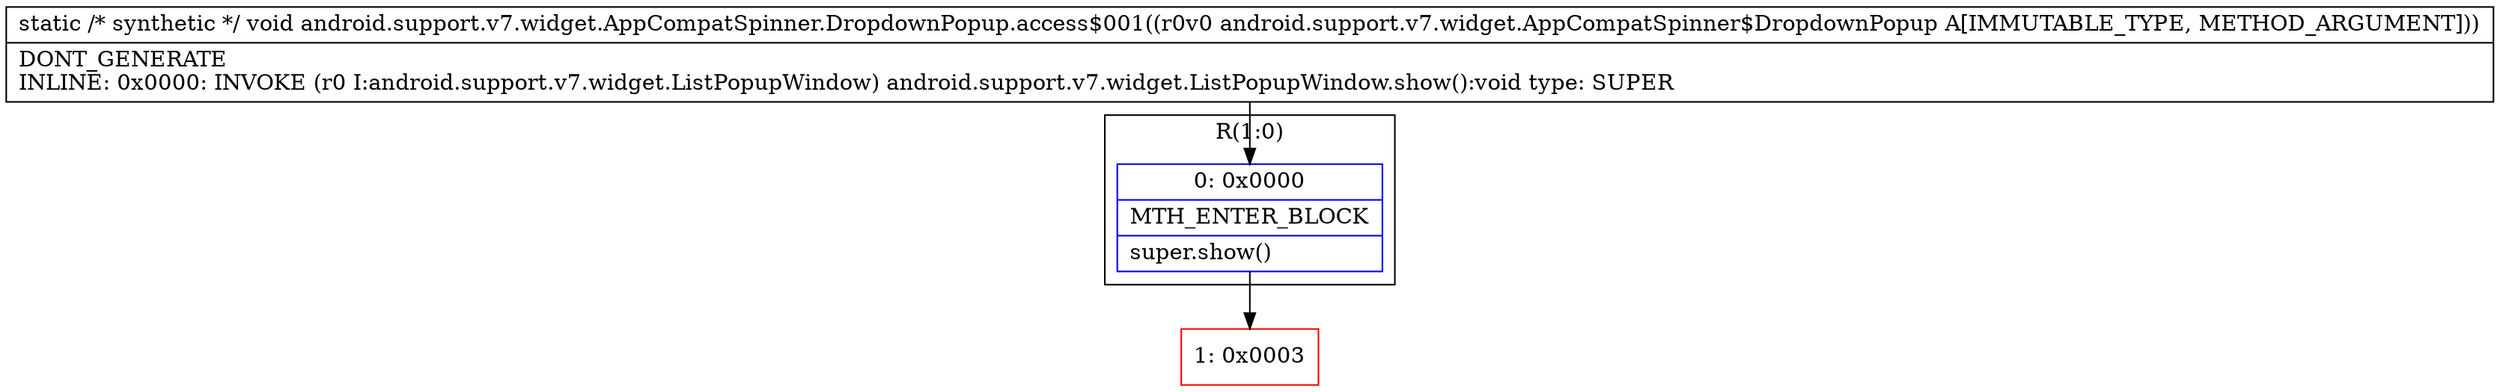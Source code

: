 digraph "CFG forandroid.support.v7.widget.AppCompatSpinner.DropdownPopup.access$001(Landroid\/support\/v7\/widget\/AppCompatSpinner$DropdownPopup;)V" {
subgraph cluster_Region_1460599655 {
label = "R(1:0)";
node [shape=record,color=blue];
Node_0 [shape=record,label="{0\:\ 0x0000|MTH_ENTER_BLOCK\l|super.show()\l}"];
}
Node_1 [shape=record,color=red,label="{1\:\ 0x0003}"];
MethodNode[shape=record,label="{static \/* synthetic *\/ void android.support.v7.widget.AppCompatSpinner.DropdownPopup.access$001((r0v0 android.support.v7.widget.AppCompatSpinner$DropdownPopup A[IMMUTABLE_TYPE, METHOD_ARGUMENT]))  | DONT_GENERATE\lINLINE: 0x0000: INVOKE  (r0 I:android.support.v7.widget.ListPopupWindow) android.support.v7.widget.ListPopupWindow.show():void type: SUPER\l}"];
MethodNode -> Node_0;
Node_0 -> Node_1;
}

